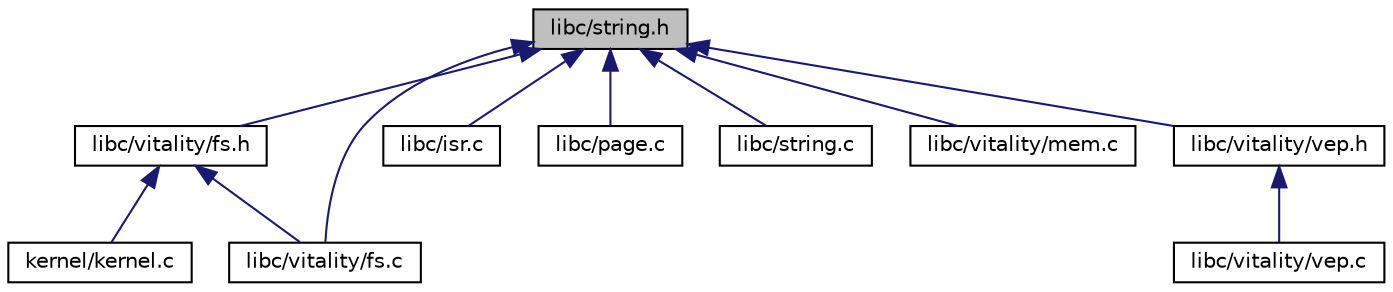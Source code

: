 digraph "libc/string.h"
{
  edge [fontname="Helvetica",fontsize="10",labelfontname="Helvetica",labelfontsize="10"];
  node [fontname="Helvetica",fontsize="10",shape=record];
  Node2 [label="libc/string.h",height=0.2,width=0.4,color="black", fillcolor="grey75", style="filled", fontcolor="black"];
  Node2 -> Node3 [dir="back",color="midnightblue",fontsize="10",style="solid"];
  Node3 [label="libc/vitality/fs.h",height=0.2,width=0.4,color="black", fillcolor="white", style="filled",URL="$a00152.html"];
  Node3 -> Node4 [dir="back",color="midnightblue",fontsize="10",style="solid"];
  Node4 [label="kernel/kernel.c",height=0.2,width=0.4,color="black", fillcolor="white", style="filled",URL="$a00068.html"];
  Node3 -> Node5 [dir="back",color="midnightblue",fontsize="10",style="solid"];
  Node5 [label="libc/vitality/fs.c",height=0.2,width=0.4,color="black", fillcolor="white", style="filled",URL="$a00149.html"];
  Node2 -> Node6 [dir="back",color="midnightblue",fontsize="10",style="solid"];
  Node6 [label="libc/isr.c",height=0.2,width=0.4,color="black", fillcolor="white", style="filled",URL="$a00113.html"];
  Node2 -> Node7 [dir="back",color="midnightblue",fontsize="10",style="solid"];
  Node7 [label="libc/page.c",height=0.2,width=0.4,color="black", fillcolor="white", style="filled",URL="$a00119.html"];
  Node2 -> Node8 [dir="back",color="midnightblue",fontsize="10",style="solid"];
  Node8 [label="libc/string.c",height=0.2,width=0.4,color="black", fillcolor="white", style="filled",URL="$a00125.html"];
  Node2 -> Node5 [dir="back",color="midnightblue",fontsize="10",style="solid"];
  Node2 -> Node9 [dir="back",color="midnightblue",fontsize="10",style="solid"];
  Node9 [label="libc/vitality/mem.c",height=0.2,width=0.4,color="black", fillcolor="white", style="filled",URL="$a00167.html"];
  Node2 -> Node10 [dir="back",color="midnightblue",fontsize="10",style="solid"];
  Node10 [label="libc/vitality/vep.h",height=0.2,width=0.4,color="black", fillcolor="white", style="filled",URL="$a00182.html"];
  Node10 -> Node11 [dir="back",color="midnightblue",fontsize="10",style="solid"];
  Node11 [label="libc/vitality/vep.c",height=0.2,width=0.4,color="black", fillcolor="white", style="filled",URL="$a00179.html"];
}
